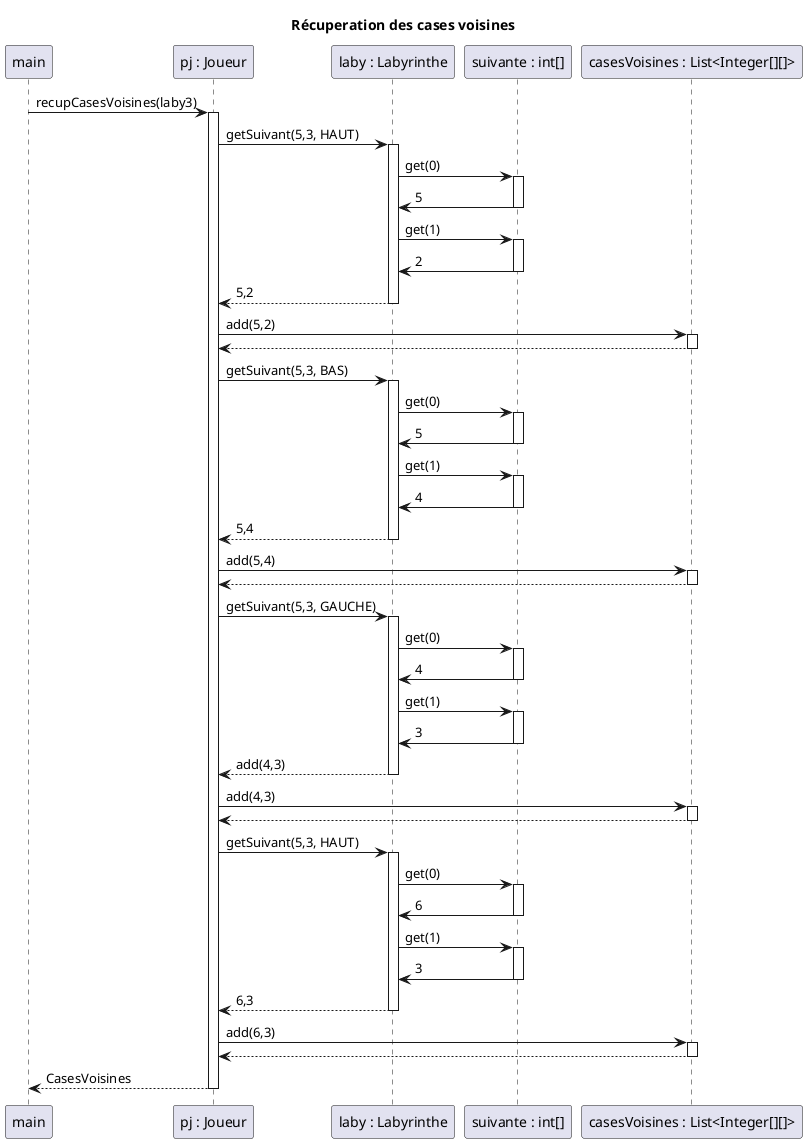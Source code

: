 @startuml
'https://plantuml.com/sequence-diagram

title Récuperation des cases voisines

participant "main" as M
participant "pj : Joueur" as J
participant "laby : Labyrinthe" as L
participant "suivante : int[]" as S
participant "casesVoisines : List<Integer[][]>" as CS

M -> J : recupCasesVoisines(laby3)
activate J

J -> L : getSuivant(5,3, HAUT)
activate L
L -> S : get(0)
activate S
S -> L : 5
deactivate S
L -> S : get(1)
activate S
S -> L : 2
deactivate S
L --> J : 5,2
deactivate L

J -> CS : add(5,2)
activate CS
CS --> J
deactivate CS


J -> L : getSuivant(5,3, BAS)
activate L
L -> S : get(0)
activate S
S -> L : 5
deactivate S
L -> S : get(1)
activate S
S -> L : 4
deactivate S
L --> J : 5,4
deactivate L

J -> CS : add(5,4)
activate CS
CS --> J
deactivate CS

J -> L : getSuivant(5,3, GAUCHE)
activate L
L -> S : get(0)
activate S
S -> L : 4
deactivate S
L -> S : get(1)
activate S
S -> L : 3
deactivate S
L --> J : add(4,3)
deactivate L

J -> CS : add(4,3)
activate CS
CS --> J
deactivate CS

J -> L : getSuivant(5,3, HAUT)
activate L
L -> S : get(0)
activate S
S -> L : 6
deactivate S
L -> S : get(1)
activate S
S -> L : 3
deactivate S
L --> J : 6,3
deactivate L

J -> CS : add(6,3)
activate CS
CS --> J
deactivate CS

J --> M : CasesVoisines
deactivate J

@enduml